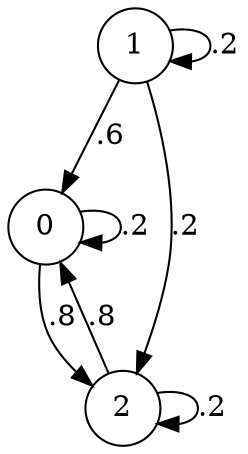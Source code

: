 digraph finite_state_machine {
    size="8,5"
    node [shape = circle];
    0 -> 0 [ label = ".2" ];
    0 -> 2 [ label = ".8" ];
    1 -> 0 [ label = ".6" ];
    1 -> 1 [ label = ".2" ];
    1 -> 2 [ label = ".2" ];
    2 -> 0 [ label = ".8" ];
    2 -> 2 [ label = ".2" ];
}
